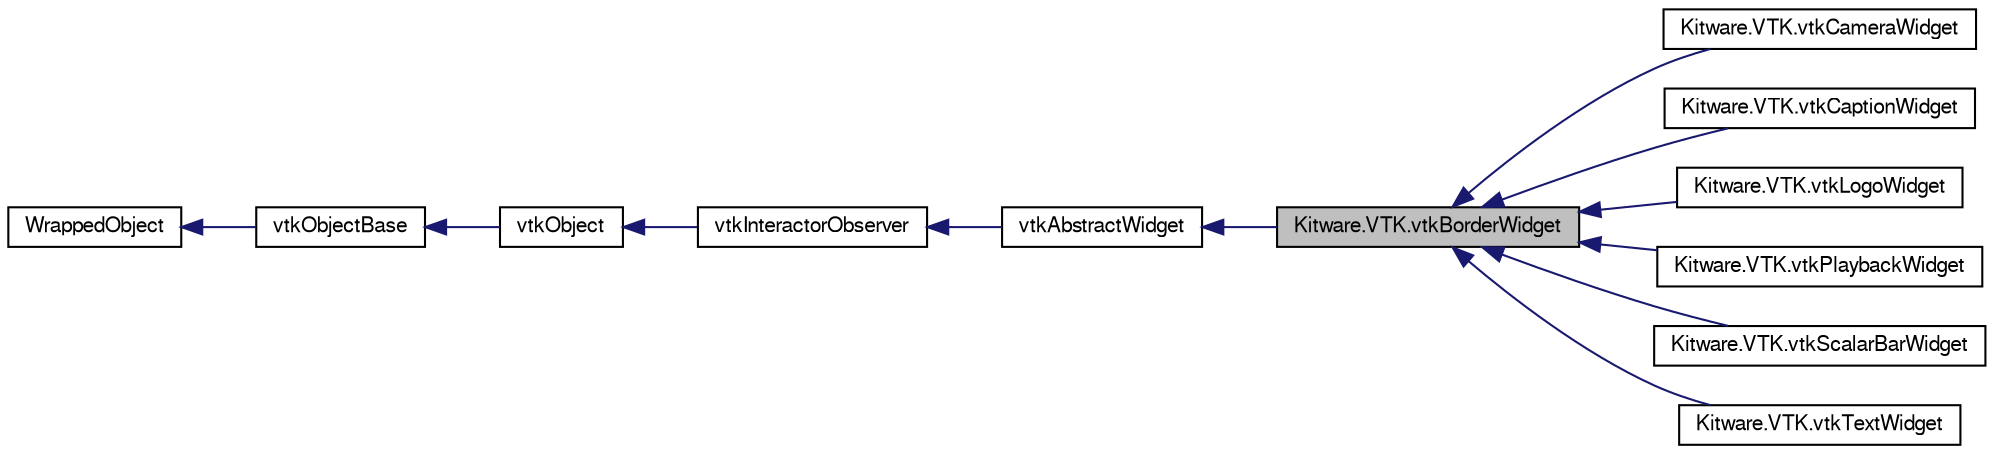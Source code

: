 digraph G
{
  bgcolor="transparent";
  edge [fontname="FreeSans",fontsize="10",labelfontname="FreeSans",labelfontsize="10"];
  node [fontname="FreeSans",fontsize="10",shape=record];
  rankdir="LR";
  Node1 [label="Kitware.VTK.vtkBorderWidget",height=0.2,width=0.4,color="black", fillcolor="grey75", style="filled" fontcolor="black"];
  Node2 -> Node1 [dir="back",color="midnightblue",fontsize="10",style="solid",fontname="FreeSans"];
  Node2 [label="vtkAbstractWidget",height=0.2,width=0.4,color="black",URL="$class_kitware_1_1_v_t_k_1_1vtk_abstract_widget.html",tooltip="vtkAbstractWidget - define the API for widget / widget representation"];
  Node3 -> Node2 [dir="back",color="midnightblue",fontsize="10",style="solid",fontname="FreeSans"];
  Node3 [label="vtkInteractorObserver",height=0.2,width=0.4,color="black",URL="$class_kitware_1_1_v_t_k_1_1vtk_interactor_observer.html",tooltip="vtkInteractorObserver - an abstract superclass for classes observing events invoked by vtkRenderWindo..."];
  Node4 -> Node3 [dir="back",color="midnightblue",fontsize="10",style="solid",fontname="FreeSans"];
  Node4 [label="vtkObject",height=0.2,width=0.4,color="black",URL="$class_kitware_1_1_v_t_k_1_1vtk_object.html",tooltip="vtkObject - abstract base class for most VTK objects"];
  Node5 -> Node4 [dir="back",color="midnightblue",fontsize="10",style="solid",fontname="FreeSans"];
  Node5 [label="vtkObjectBase",height=0.2,width=0.4,color="black",URL="$class_kitware_1_1_v_t_k_1_1vtk_object_base.html",tooltip="vtkObjectBase - abstract base class for most VTK objects"];
  Node6 -> Node5 [dir="back",color="midnightblue",fontsize="10",style="solid",fontname="FreeSans"];
  Node6 [label="WrappedObject",height=0.2,width=0.4,color="black",URL="$class_kitware_1_1_v_t_k_1_1_wrapped_object.html",tooltip="Base class for all the mummy wrapped classes in Kitware.VTK."];
  Node1 -> Node7 [dir="back",color="midnightblue",fontsize="10",style="solid",fontname="FreeSans"];
  Node7 [label="Kitware.VTK.vtkCameraWidget",height=0.2,width=0.4,color="black",URL="$class_kitware_1_1_v_t_k_1_1vtk_camera_widget.html",tooltip="vtkCameraWidget - 2D widget for saving a series of camera views"];
  Node1 -> Node8 [dir="back",color="midnightblue",fontsize="10",style="solid",fontname="FreeSans"];
  Node8 [label="Kitware.VTK.vtkCaptionWidget",height=0.2,width=0.4,color="black",URL="$class_kitware_1_1_v_t_k_1_1vtk_caption_widget.html",tooltip="vtkCaptionWidget - widget for placing a caption (text plus leader)"];
  Node1 -> Node9 [dir="back",color="midnightblue",fontsize="10",style="solid",fontname="FreeSans"];
  Node9 [label="Kitware.VTK.vtkLogoWidget",height=0.2,width=0.4,color="black",URL="$class_kitware_1_1_v_t_k_1_1vtk_logo_widget.html",tooltip="vtkLogoWidget - 2D widget for placing and manipulating a logo"];
  Node1 -> Node10 [dir="back",color="midnightblue",fontsize="10",style="solid",fontname="FreeSans"];
  Node10 [label="Kitware.VTK.vtkPlaybackWidget",height=0.2,width=0.4,color="black",URL="$class_kitware_1_1_v_t_k_1_1vtk_playback_widget.html",tooltip="vtkPlaybackWidget - 2D widget for controlling a playback stream"];
  Node1 -> Node11 [dir="back",color="midnightblue",fontsize="10",style="solid",fontname="FreeSans"];
  Node11 [label="Kitware.VTK.vtkScalarBarWidget",height=0.2,width=0.4,color="black",URL="$class_kitware_1_1_v_t_k_1_1vtk_scalar_bar_widget.html",tooltip="vtkScalarBarWidget - 2D widget for manipulating a scalar bar"];
  Node1 -> Node12 [dir="back",color="midnightblue",fontsize="10",style="solid",fontname="FreeSans"];
  Node12 [label="Kitware.VTK.vtkTextWidget",height=0.2,width=0.4,color="black",URL="$class_kitware_1_1_v_t_k_1_1vtk_text_widget.html",tooltip="vtkTextWidget - widget for placing text on overlay plane"];
}
